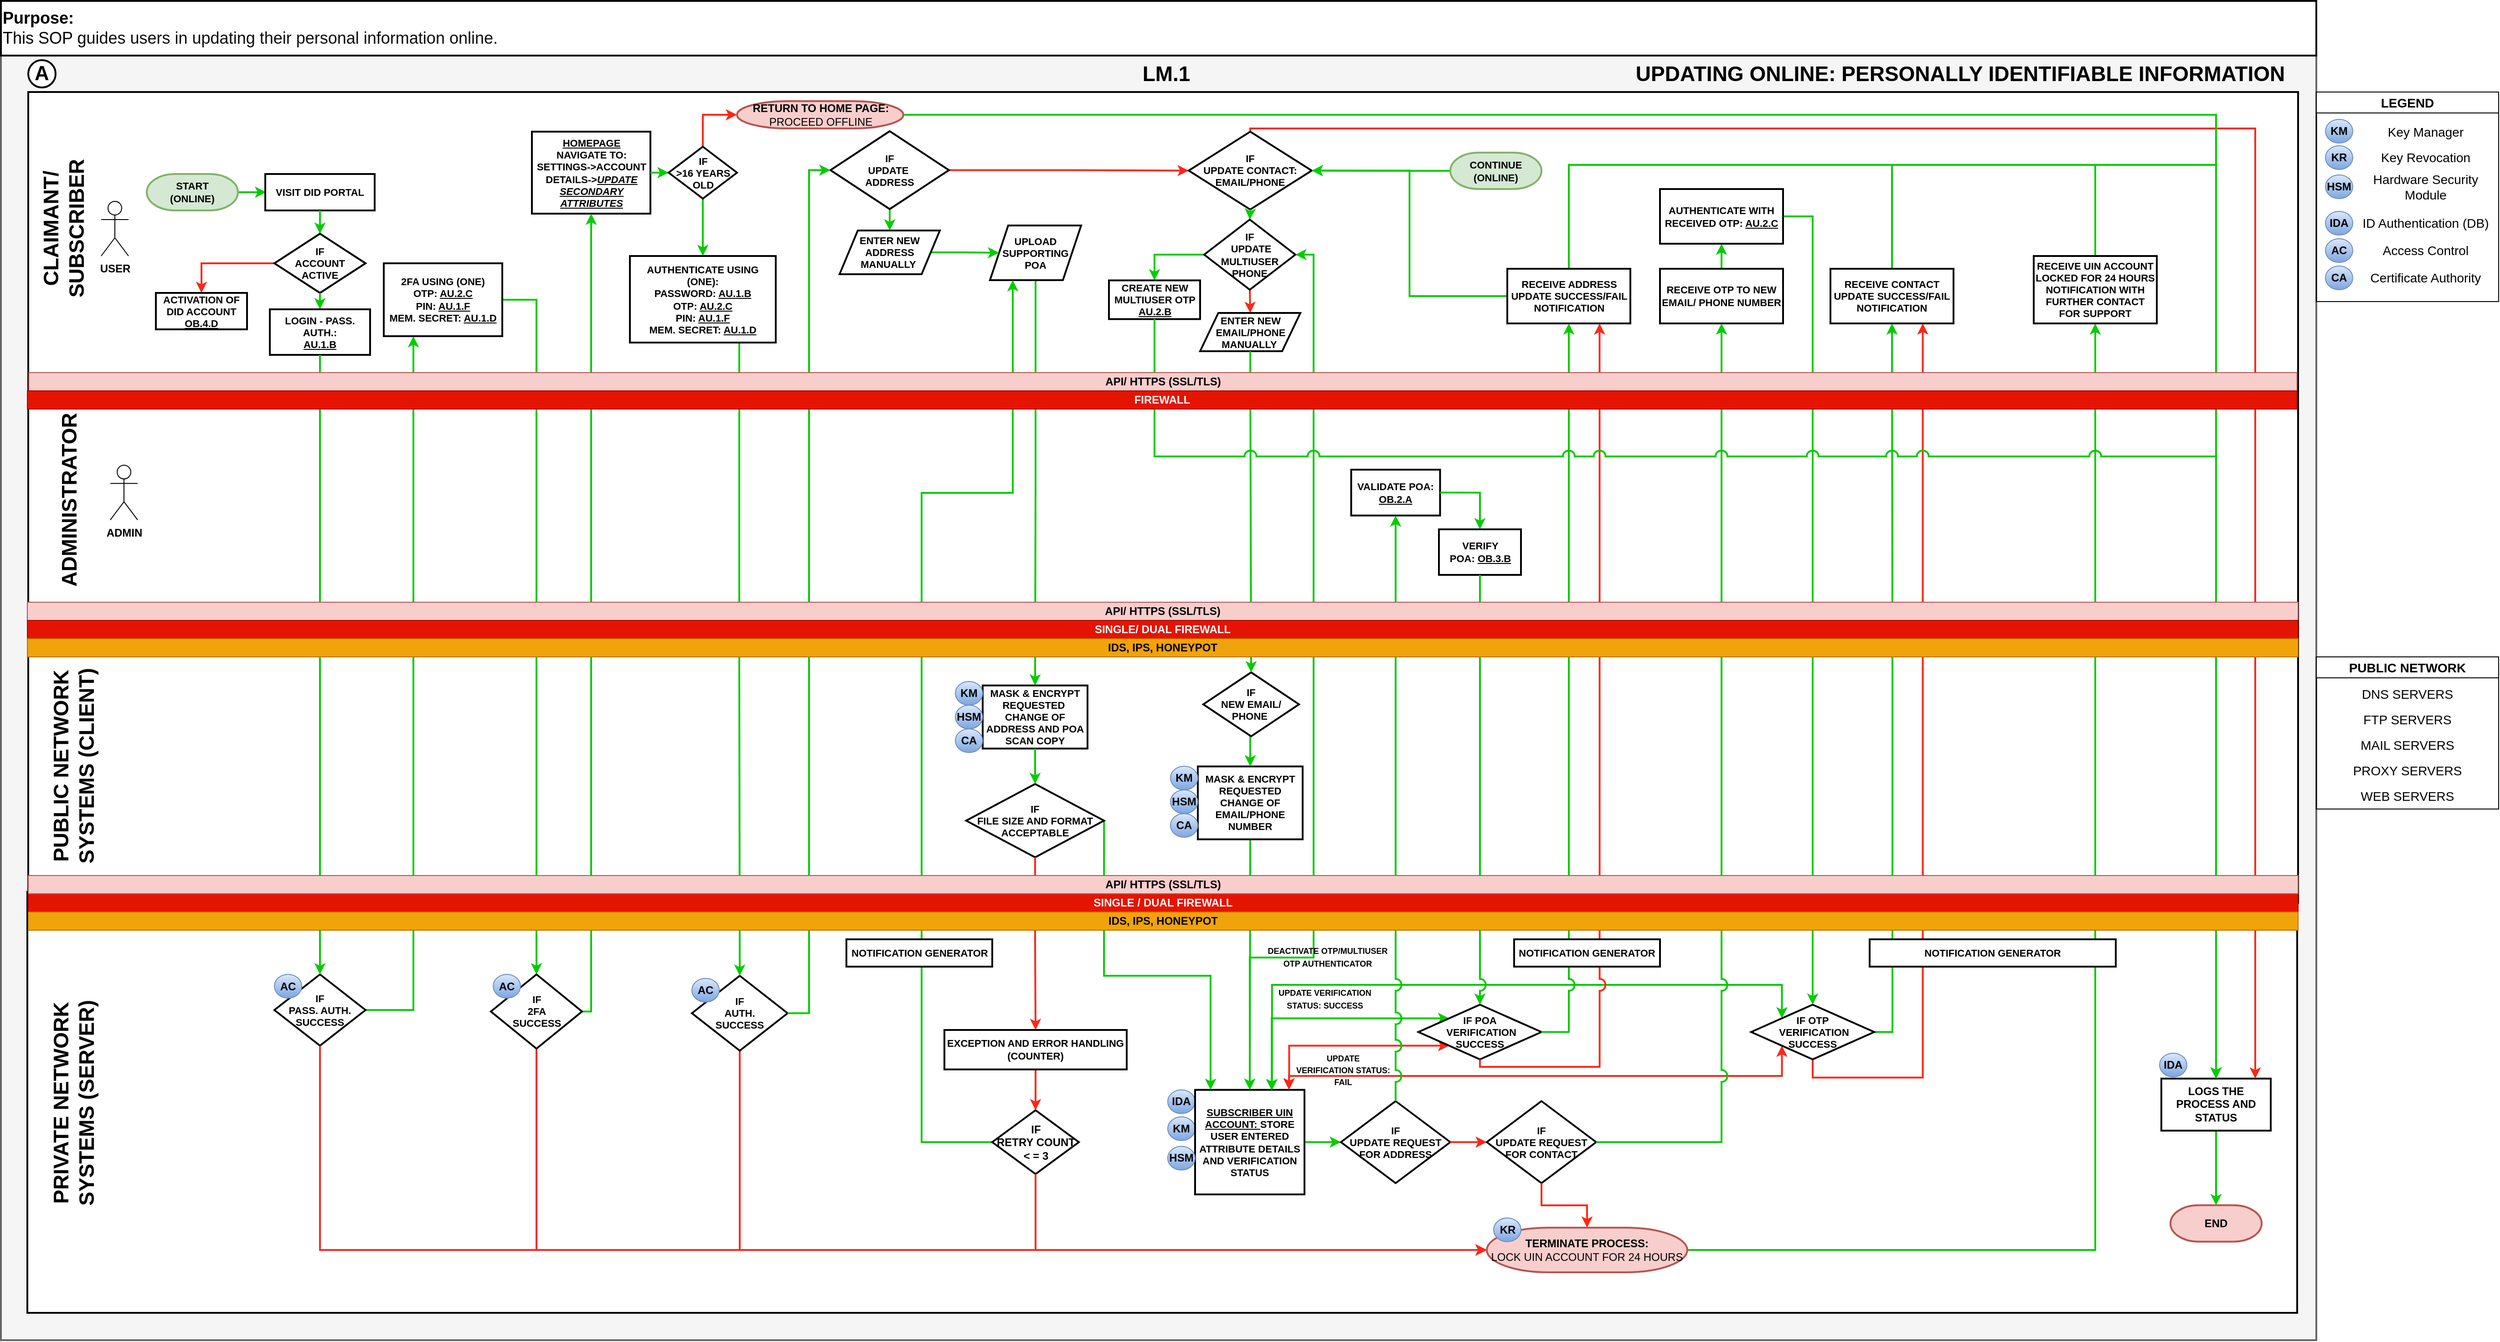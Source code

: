 <mxfile version="24.1.0" type="device">
  <diagram id="bsTosLUH5mfE9uCYUgKQ" name="Page-1">
    <mxGraphModel dx="-870" dy="1829" grid="1" gridSize="10" guides="1" tooltips="1" connect="1" arrows="1" fold="1" page="1" pageScale="1" pageWidth="1920" pageHeight="1200" math="0" shadow="0">
      <root>
        <mxCell id="0" />
        <mxCell id="1" parent="0" />
        <mxCell id="8j6VqZWyWBpULk93ZD53-1" value="" style="rounded=0;whiteSpace=wrap;html=1;fontSize=22;fillColor=#f5f5f5;fontColor=#333333;strokeColor=#666666;direction=east;strokeWidth=2;fontStyle=1" parent="1" vertex="1">
          <mxGeometry x="1930" y="60" width="2540" height="1410" as="geometry" />
        </mxCell>
        <mxCell id="c3ZWLQ72MxxmwfxnQ8nf-6" value="" style="rounded=0;whiteSpace=wrap;html=1;strokeWidth=2;fontStyle=1;" parent="1" vertex="1">
          <mxGeometry x="1959" y="977.88" width="2490" height="462.12" as="geometry" />
        </mxCell>
        <mxCell id="8j6VqZWyWBpULk93ZD53-159" value="KM" style="ellipse;whiteSpace=wrap;html=1;fillColor=#dae8fc;strokeColor=#6c8ebf;gradientColor=#7ea6e0;fontStyle=1" parent="c3ZWLQ72MxxmwfxnQ8nf-6" vertex="1">
          <mxGeometry x="1251" y="247.0" width="30" height="26" as="geometry" />
        </mxCell>
        <mxCell id="aBrNtb3bDGu1mBepz1W1-2" value="IDA" style="ellipse;whiteSpace=wrap;html=1;fillColor=#dae8fc;strokeColor=#6c8ebf;gradientColor=#7ea6e0;fontStyle=1" parent="c3ZWLQ72MxxmwfxnQ8nf-6" vertex="1">
          <mxGeometry x="1251" y="217.37" width="30" height="26" as="geometry" />
        </mxCell>
        <mxCell id="8j6VqZWyWBpULk93ZD53-150" value="IDA" style="ellipse;whiteSpace=wrap;html=1;fillColor=#dae8fc;strokeColor=#6c8ebf;gradientColor=#7ea6e0;fontStyle=1" parent="c3ZWLQ72MxxmwfxnQ8nf-6" vertex="1">
          <mxGeometry x="2339" y="177.12" width="30" height="26" as="geometry" />
        </mxCell>
        <mxCell id="8j6VqZWyWBpULk93ZD53-86" value="" style="rounded=0;whiteSpace=wrap;html=1;strokeWidth=2;fontStyle=1;labelBackgroundColor=default;endArrow=classic;fontSize=12;strokeColor=default;" parent="1" vertex="1">
          <mxGeometry x="1960" y="440" width="2490" height="270" as="geometry" />
        </mxCell>
        <mxCell id="8j6VqZWyWBpULk93ZD53-4" value="" style="rounded=0;whiteSpace=wrap;html=1;strokeWidth=2;fontStyle=1;" parent="1" vertex="1">
          <mxGeometry x="1960" y="100" width="2490" height="340" as="geometry" />
        </mxCell>
        <mxCell id="8j6VqZWyWBpULk93ZD53-5" value="CLAIMANT/&lt;br&gt;SUBSCRIBER" style="text;html=1;align=center;verticalAlign=middle;resizable=0;points=[];autosize=1;strokeColor=none;fillColor=none;fontStyle=1;fontSize=23;strokeWidth=2;horizontal=0;" parent="1" vertex="1">
          <mxGeometry x="1959" y="165" width="80" height="170" as="geometry" />
        </mxCell>
        <mxCell id="8j6VqZWyWBpULk93ZD53-91" style="edgeStyle=orthogonalEdgeStyle;rounded=0;orthogonalLoop=1;jettySize=auto;html=1;exitX=1;exitY=0.5;exitDx=0;exitDy=0;exitPerimeter=0;entryX=0;entryY=0.5;entryDx=0;entryDy=0;strokeColor=#00CC00;strokeWidth=2;fontStyle=1;" parent="1" source="8j6VqZWyWBpULk93ZD53-7" edge="1">
          <mxGeometry relative="1" as="geometry">
            <mxPoint x="2221" y="210" as="targetPoint" />
          </mxGeometry>
        </mxCell>
        <mxCell id="8j6VqZWyWBpULk93ZD53-7" value="&lt;b style=&quot;font-size: 11px;&quot;&gt;START&lt;br&gt;(ONLINE)&lt;br&gt;&lt;/b&gt;" style="strokeWidth=2;html=1;shape=mxgraph.flowchart.terminator;whiteSpace=wrap;fillColor=#d5e8d4;strokeColor=#82b366;fontSize=11;" parent="1" vertex="1">
          <mxGeometry x="2090" y="190" width="100" height="40" as="geometry" />
        </mxCell>
        <mxCell id="8j6VqZWyWBpULk93ZD53-27" value="LM.1" style="text;html=1;align=center;verticalAlign=middle;resizable=0;points=[];autosize=1;strokeColor=none;fillColor=none;fontStyle=1;strokeWidth=2;fontSize=23;" parent="1" vertex="1">
          <mxGeometry x="3167.5" y="60" width="80" height="40" as="geometry" />
        </mxCell>
        <mxCell id="8j6VqZWyWBpULk93ZD53-28" value="A" style="ellipse;whiteSpace=wrap;html=1;aspect=fixed;strokeWidth=2;fontStyle=1;fontSize=22;direction=south;" parent="1" vertex="1">
          <mxGeometry x="1960" y="65" width="30" height="30" as="geometry" />
        </mxCell>
        <mxCell id="8j6VqZWyWBpULk93ZD53-72" value="&lt;font style=&quot;font-size: 14px;&quot;&gt;LEGEND&lt;/font&gt;" style="swimlane;whiteSpace=wrap;html=1;" parent="1" vertex="1">
          <mxGeometry x="4470" y="100" width="200" height="230" as="geometry" />
        </mxCell>
        <mxCell id="8j6VqZWyWBpULk93ZD53-73" value="KM" style="ellipse;whiteSpace=wrap;html=1;fillColor=#dae8fc;strokeColor=#6c8ebf;gradientColor=#7ea6e0;fontStyle=1" parent="8j6VqZWyWBpULk93ZD53-72" vertex="1">
          <mxGeometry x="10" y="30" width="30" height="26" as="geometry" />
        </mxCell>
        <mxCell id="8j6VqZWyWBpULk93ZD53-74" value="IDA" style="ellipse;whiteSpace=wrap;html=1;fillColor=#dae8fc;strokeColor=#6c8ebf;gradientColor=#7ea6e0;fontStyle=1" parent="8j6VqZWyWBpULk93ZD53-72" vertex="1">
          <mxGeometry x="10" y="131" width="30" height="26" as="geometry" />
        </mxCell>
        <mxCell id="8j6VqZWyWBpULk93ZD53-75" value="HSM" style="ellipse;whiteSpace=wrap;html=1;fillColor=#dae8fc;strokeColor=#6c8ebf;gradientColor=#7ea6e0;fontStyle=1" parent="8j6VqZWyWBpULk93ZD53-72" vertex="1">
          <mxGeometry x="10" y="91" width="30" height="26" as="geometry" />
        </mxCell>
        <mxCell id="8j6VqZWyWBpULk93ZD53-76" value="KR" style="ellipse;whiteSpace=wrap;html=1;fillColor=#dae8fc;strokeColor=#6c8ebf;gradientColor=#7ea6e0;fontStyle=1" parent="8j6VqZWyWBpULk93ZD53-72" vertex="1">
          <mxGeometry x="10" y="59" width="30" height="26" as="geometry" />
        </mxCell>
        <mxCell id="8j6VqZWyWBpULk93ZD53-77" value="Key Manager" style="text;html=1;strokeColor=none;fillColor=none;align=center;verticalAlign=middle;whiteSpace=wrap;rounded=0;fontSize=14;" parent="8j6VqZWyWBpULk93ZD53-72" vertex="1">
          <mxGeometry x="40" y="30" width="160" height="28" as="geometry" />
        </mxCell>
        <mxCell id="8j6VqZWyWBpULk93ZD53-78" value="Key Revocation" style="text;html=1;strokeColor=none;fillColor=none;align=center;verticalAlign=middle;whiteSpace=wrap;rounded=0;fontSize=14;" parent="8j6VqZWyWBpULk93ZD53-72" vertex="1">
          <mxGeometry x="40" y="58" width="160" height="28" as="geometry" />
        </mxCell>
        <mxCell id="8j6VqZWyWBpULk93ZD53-79" value="Hardware Security Module" style="text;html=1;strokeColor=none;fillColor=none;align=center;verticalAlign=middle;whiteSpace=wrap;rounded=0;fontSize=14;" parent="8j6VqZWyWBpULk93ZD53-72" vertex="1">
          <mxGeometry x="40" y="90" width="160" height="28" as="geometry" />
        </mxCell>
        <mxCell id="8j6VqZWyWBpULk93ZD53-80" value="ID Authentication (DB)" style="text;html=1;strokeColor=none;fillColor=none;align=center;verticalAlign=middle;whiteSpace=wrap;rounded=0;fontSize=14;" parent="8j6VqZWyWBpULk93ZD53-72" vertex="1">
          <mxGeometry x="40" y="130" width="160" height="28" as="geometry" />
        </mxCell>
        <mxCell id="8j6VqZWyWBpULk93ZD53-81" value="AC" style="ellipse;whiteSpace=wrap;html=1;fillColor=#dae8fc;strokeColor=#6c8ebf;gradientColor=#7ea6e0;fontStyle=1" parent="8j6VqZWyWBpULk93ZD53-72" vertex="1">
          <mxGeometry x="10" y="161" width="30" height="26" as="geometry" />
        </mxCell>
        <mxCell id="8j6VqZWyWBpULk93ZD53-82" value="Access Control" style="text;html=1;strokeColor=none;fillColor=none;align=center;verticalAlign=middle;whiteSpace=wrap;rounded=0;fontSize=14;" parent="8j6VqZWyWBpULk93ZD53-72" vertex="1">
          <mxGeometry x="40" y="160" width="160" height="28" as="geometry" />
        </mxCell>
        <mxCell id="oByt-uk4F92XMUXTlmi7-10" value="Certificate Authority" style="text;html=1;strokeColor=none;fillColor=none;align=center;verticalAlign=middle;whiteSpace=wrap;rounded=0;fontSize=14;" parent="8j6VqZWyWBpULk93ZD53-72" vertex="1">
          <mxGeometry x="40" y="190" width="160" height="28" as="geometry" />
        </mxCell>
        <mxCell id="oByt-uk4F92XMUXTlmi7-11" value="CA" style="ellipse;whiteSpace=wrap;html=1;fillColor=#dae8fc;strokeColor=#6c8ebf;gradientColor=#7ea6e0;fontStyle=1" parent="8j6VqZWyWBpULk93ZD53-72" vertex="1">
          <mxGeometry x="10" y="191" width="30" height="26" as="geometry" />
        </mxCell>
        <mxCell id="8j6VqZWyWBpULk93ZD53-2" value="" style="rounded=0;whiteSpace=wrap;html=1;strokeWidth=2;fontStyle=1;" parent="1" vertex="1">
          <mxGeometry x="1960" y="690" width="2490" height="300" as="geometry" />
        </mxCell>
        <mxCell id="8j6VqZWyWBpULk93ZD53-6" value="PRIVATE NETWORK&lt;br style=&quot;border-color: var(--border-color);&quot;&gt;SYSTEMS (SERVER)" style="text;html=1;align=center;verticalAlign=middle;resizable=0;points=[];autosize=1;strokeColor=none;fillColor=none;fontStyle=1;fontSize=23;strokeWidth=2;horizontal=0;" parent="1" vertex="1">
          <mxGeometry x="1970" y="1090" width="80" height="240" as="geometry" />
        </mxCell>
        <mxCell id="8j6VqZWyWBpULk93ZD53-62" value="PUBLIC NETWORK&lt;br style=&quot;border-color: var(--border-color);&quot;&gt;SYSTEMS (CLIENT)" style="text;html=1;align=center;verticalAlign=middle;resizable=0;points=[];autosize=1;strokeColor=none;fillColor=none;fontStyle=1;fontSize=23;strokeWidth=2;horizontal=0;" parent="1" vertex="1">
          <mxGeometry x="1970" y="725" width="80" height="230" as="geometry" />
        </mxCell>
        <mxCell id="8j6VqZWyWBpULk93ZD53-88" value="ADMINISTRATOR" style="text;html=1;align=center;verticalAlign=middle;resizable=0;points=[];autosize=1;strokeColor=none;fillColor=none;fontStyle=1;fontSize=23;strokeWidth=2;horizontal=0;" parent="1" vertex="1">
          <mxGeometry x="1980" y="448" width="50" height="200" as="geometry" />
        </mxCell>
        <mxCell id="c3ZWLQ72MxxmwfxnQ8nf-4" style="edgeStyle=orthogonalEdgeStyle;rounded=0;orthogonalLoop=1;jettySize=auto;html=1;exitX=0.5;exitY=1;exitDx=0;exitDy=0;strokeColor=#FF2617;strokeWidth=2;fontStyle=1;entryX=0;entryY=0.5;entryDx=0;entryDy=0;entryPerimeter=0;" parent="1" source="8j6VqZWyWBpULk93ZD53-101" target="RXy6DamFLEHfM2ugey37-26" edge="1">
          <mxGeometry relative="1" as="geometry">
            <mxPoint x="3540" y="1390" as="targetPoint" />
            <Array as="points">
              <mxPoint x="2741" y="1371" />
            </Array>
          </mxGeometry>
        </mxCell>
        <mxCell id="8j6VqZWyWBpULk93ZD53-101" value="IF &lt;br&gt;AUTH. &lt;br&gt;SUCCESS" style="rounded=0;whiteSpace=wrap;html=1;fontStyle=1;strokeWidth=2;fontSize=11;shape=rhombus;perimeter=rhombusPerimeter;" parent="1" vertex="1">
          <mxGeometry x="2688" y="1070" width="105" height="82.25" as="geometry" />
        </mxCell>
        <mxCell id="ba738cxxTfw0AVTlm2XA-3" style="edgeStyle=orthogonalEdgeStyle;rounded=0;orthogonalLoop=1;jettySize=auto;html=1;exitX=1;exitY=0.5;exitDx=0;exitDy=0;exitPerimeter=0;entryX=0;entryY=0.5;entryDx=0;entryDy=0;strokeColor=#00CC00;strokeWidth=2;fontStyle=1;" parent="1" source="8j6VqZWyWBpULk93ZD53-136" target="ba738cxxTfw0AVTlm2XA-1" edge="1">
          <mxGeometry relative="1" as="geometry">
            <mxPoint x="3400" y="1249.5" as="targetPoint" />
          </mxGeometry>
        </mxCell>
        <mxCell id="8j6VqZWyWBpULk93ZD53-136" value="&lt;u style=&quot;border-color: var(--border-color);&quot;&gt;SUBSCRIBER UIN ACCOUNT:&amp;nbsp;&lt;/u&gt;STORE USER ENTERED ATTRIBUTE DETAILS AND&amp;nbsp;VERIFICATION STATUS" style="rounded=0;whiteSpace=wrap;html=1;fontSize=11;fontStyle=1;strokeWidth=2;" parent="1" vertex="1">
          <mxGeometry x="3240" y="1195.25" width="120" height="114.75" as="geometry" />
        </mxCell>
        <mxCell id="8j6VqZWyWBpULk93ZD53-147" value="" style="edgeStyle=orthogonalEdgeStyle;rounded=0;orthogonalLoop=1;jettySize=auto;html=1;strokeColor=#00CC00;fontStyle=1;strokeWidth=2;" parent="1" source="8j6VqZWyWBpULk93ZD53-148" target="8j6VqZWyWBpULk93ZD53-149" edge="1">
          <mxGeometry relative="1" as="geometry" />
        </mxCell>
        <mxCell id="8j6VqZWyWBpULk93ZD53-148" value="LOGS THE PROCESS AND STATUS" style="rounded=0;whiteSpace=wrap;html=1;fontStyle=1;strokeWidth=2;" parent="1" vertex="1">
          <mxGeometry x="4300" y="1182.88" width="120" height="57.12" as="geometry" />
        </mxCell>
        <mxCell id="8j6VqZWyWBpULk93ZD53-149" value="&lt;b&gt;END&lt;/b&gt;" style="strokeWidth=2;html=1;shape=mxgraph.flowchart.terminator;whiteSpace=wrap;fillColor=#f8cecc;strokeColor=#b85450;" parent="1" vertex="1">
          <mxGeometry x="4310" y="1321.88" width="100" height="40" as="geometry" />
        </mxCell>
        <mxCell id="8j6VqZWyWBpULk93ZD53-158" value="HSM" style="ellipse;whiteSpace=wrap;html=1;fillColor=#dae8fc;strokeColor=#6c8ebf;gradientColor=#7ea6e0;fontStyle=1" parent="1" vertex="1">
          <mxGeometry x="3210" y="1257.25" width="30" height="26" as="geometry" />
        </mxCell>
        <mxCell id="8j6VqZWyWBpULk93ZD53-161" value="AC" style="ellipse;whiteSpace=wrap;html=1;fillColor=#dae8fc;strokeColor=#6c8ebf;gradientColor=#7ea6e0;fontStyle=1" parent="1" vertex="1">
          <mxGeometry x="2688" y="1072.87" width="30" height="26" as="geometry" />
        </mxCell>
        <mxCell id="vKcRW2vyYmiQf7ZIil2U-3" value="&lt;font style=&quot;font-size: 14px;&quot;&gt;PUBLIC NETWORK&lt;/font&gt;" style="swimlane;whiteSpace=wrap;html=1;" parent="1" vertex="1">
          <mxGeometry x="4470" y="720" width="200" height="167" as="geometry" />
        </mxCell>
        <mxCell id="vKcRW2vyYmiQf7ZIil2U-4" value="DNS SERVERS" style="text;html=1;strokeColor=none;fillColor=none;align=center;verticalAlign=middle;whiteSpace=wrap;rounded=0;fontSize=14;" parent="vKcRW2vyYmiQf7ZIil2U-3" vertex="1">
          <mxGeometry y="27" width="200" height="28" as="geometry" />
        </mxCell>
        <mxCell id="vKcRW2vyYmiQf7ZIil2U-5" value="FTP SERVERS" style="text;html=1;strokeColor=none;fillColor=none;align=center;verticalAlign=middle;whiteSpace=wrap;rounded=0;fontSize=14;" parent="vKcRW2vyYmiQf7ZIil2U-3" vertex="1">
          <mxGeometry y="55" width="200" height="28" as="geometry" />
        </mxCell>
        <mxCell id="vKcRW2vyYmiQf7ZIil2U-6" value="MAIL SERVERS" style="text;html=1;strokeColor=none;fillColor=none;align=center;verticalAlign=middle;whiteSpace=wrap;rounded=0;fontSize=14;" parent="vKcRW2vyYmiQf7ZIil2U-3" vertex="1">
          <mxGeometry y="83" width="200" height="28" as="geometry" />
        </mxCell>
        <mxCell id="vKcRW2vyYmiQf7ZIil2U-7" value="PROXY SERVERS" style="text;html=1;strokeColor=none;fillColor=none;align=center;verticalAlign=middle;whiteSpace=wrap;rounded=0;fontSize=14;" parent="vKcRW2vyYmiQf7ZIil2U-3" vertex="1">
          <mxGeometry y="111" width="200" height="28" as="geometry" />
        </mxCell>
        <mxCell id="vKcRW2vyYmiQf7ZIil2U-8" value="WEB SERVERS" style="text;html=1;strokeColor=none;fillColor=none;align=center;verticalAlign=middle;whiteSpace=wrap;rounded=0;fontSize=14;" parent="vKcRW2vyYmiQf7ZIil2U-3" vertex="1">
          <mxGeometry y="139" width="200" height="28" as="geometry" />
        </mxCell>
        <mxCell id="oByt-uk4F92XMUXTlmi7-1" value="USER" style="shape=umlActor;verticalLabelPosition=bottom;verticalAlign=top;html=1;outlineConnect=0;fontStyle=1" parent="1" vertex="1">
          <mxGeometry x="2040" y="220" width="30" height="60" as="geometry" />
        </mxCell>
        <mxCell id="oByt-uk4F92XMUXTlmi7-2" value="ADMIN" style="shape=umlActor;verticalLabelPosition=bottom;verticalAlign=top;html=1;outlineConnect=0;fontStyle=1" parent="1" vertex="1">
          <mxGeometry x="2050" y="509.67" width="30" height="60" as="geometry" />
        </mxCell>
        <mxCell id="RXy6DamFLEHfM2ugey37-33" style="edgeStyle=orthogonalEdgeStyle;rounded=0;orthogonalLoop=1;jettySize=auto;html=1;exitX=0.5;exitY=1;exitDx=0;exitDy=0;strokeColor=#00CC00;strokeWidth=2;fontStyle=1;entryX=0.5;entryY=0;entryDx=0;entryDy=0;" parent="1" source="RXy6DamFLEHfM2ugey37-1" target="RXy6DamFLEHfM2ugey37-34" edge="1">
          <mxGeometry relative="1" as="geometry">
            <mxPoint x="3397" y="765.5" as="targetPoint" />
          </mxGeometry>
        </mxCell>
        <mxCell id="RXy6DamFLEHfM2ugey37-1" value="UPLOAD SUPPORTING POA" style="rounded=0;whiteSpace=wrap;html=1;fontStyle=1;strokeWidth=2;fontSize=11;shape=parallelogram;perimeter=parallelogramPerimeter;fixedSize=1;" parent="1" vertex="1">
          <mxGeometry x="3015" y="246.5" width="100" height="60" as="geometry" />
        </mxCell>
        <mxCell id="RXy6DamFLEHfM2ugey37-2" value="UPDATING ONLINE: PERSONALLY IDENTIFIABLE INFORMATION" style="text;html=1;align=center;verticalAlign=middle;resizable=0;points=[];autosize=1;strokeColor=none;fillColor=none;fontStyle=1;strokeWidth=2;fontSize=23;" parent="1" vertex="1">
          <mxGeometry x="3709" y="60" width="740" height="40" as="geometry" />
        </mxCell>
        <mxCell id="RXy6DamFLEHfM2ugey37-3" value="VISIT DID PORTAL" style="rounded=0;whiteSpace=wrap;html=1;fontStyle=1;strokeWidth=2;fontSize=11;" parent="1" vertex="1">
          <mxGeometry x="2220" y="190" width="120" height="40" as="geometry" />
        </mxCell>
        <mxCell id="bOGRKbOoEIt-_d6ExcWd-28" style="edgeStyle=orthogonalEdgeStyle;rounded=0;orthogonalLoop=1;jettySize=auto;html=1;exitX=0.5;exitY=1;exitDx=0;exitDy=0;strokeColor=#00CC00;strokeWidth=2;fontStyle=1;" parent="1" source="7Viw_nb1XbYWwF930zh5-1" target="RXy6DamFLEHfM2ugey37-6" edge="1">
          <mxGeometry relative="1" as="geometry" />
        </mxCell>
        <mxCell id="RXy6DamFLEHfM2ugey37-4" value="&lt;u&gt;HOMEPAGE&lt;/u&gt;&lt;br&gt;NAVIGATE TO:&lt;br&gt;SETTINGS-&amp;gt;ACCOUNT DETAILS-&amp;gt;&lt;i&gt;&lt;u&gt;UPDATE SECONDARY ATTRIBUTES&lt;/u&gt;&lt;/i&gt;" style="rounded=0;whiteSpace=wrap;html=1;fontStyle=1;strokeWidth=2;fontSize=11;" parent="1" vertex="1">
          <mxGeometry x="2512.5" y="143.5" width="130" height="90" as="geometry" />
        </mxCell>
        <mxCell id="RXy6DamFLEHfM2ugey37-11" style="edgeStyle=orthogonalEdgeStyle;rounded=0;orthogonalLoop=1;jettySize=auto;html=1;exitX=0.75;exitY=1;exitDx=0;exitDy=0;entryX=0.5;entryY=0;entryDx=0;entryDy=0;strokeColor=#00CC00;strokeWidth=2;fontStyle=1;" parent="1" source="RXy6DamFLEHfM2ugey37-6" target="8j6VqZWyWBpULk93ZD53-101" edge="1">
          <mxGeometry relative="1" as="geometry" />
        </mxCell>
        <mxCell id="RXy6DamFLEHfM2ugey37-6" value="AUTHENTICATE USING (ONE):&lt;br&gt;PASSWORD: &lt;u&gt;AU.1.B&lt;/u&gt;&lt;br&gt;OTP: &lt;u&gt;AU.2.C&lt;/u&gt;&lt;br&gt;PIN: &lt;u&gt;AU.1.F&lt;/u&gt;&lt;br&gt;MEM. SECRET: &lt;u&gt;AU.1.D&lt;/u&gt;" style="rounded=0;whiteSpace=wrap;html=1;fontStyle=1;strokeWidth=2;fontSize=11;" parent="1" vertex="1">
          <mxGeometry x="2620" y="280" width="160" height="95" as="geometry" />
        </mxCell>
        <mxCell id="RXy6DamFLEHfM2ugey37-21" style="edgeStyle=orthogonalEdgeStyle;rounded=0;orthogonalLoop=1;jettySize=auto;html=1;exitX=0.5;exitY=1;exitDx=0;exitDy=0;entryX=0.5;entryY=0;entryDx=0;entryDy=0;strokeColor=#00CC00;strokeWidth=2;fontStyle=1;" parent="1" source="RXy6DamFLEHfM2ugey37-7" edge="1">
          <mxGeometry relative="1" as="geometry">
            <mxPoint x="3300" y="1195.25" as="targetPoint" />
          </mxGeometry>
        </mxCell>
        <mxCell id="bOGRKbOoEIt-_d6ExcWd-35" style="edgeStyle=orthogonalEdgeStyle;rounded=0;orthogonalLoop=1;jettySize=auto;html=1;exitX=0.5;exitY=1;exitDx=0;exitDy=0;entryX=0.5;entryY=0;entryDx=0;entryDy=0;strokeColor=#00CC00;strokeWidth=2;fontStyle=1;" parent="1" source="RXy6DamFLEHfM2ugey37-14" target="bOGRKbOoEIt-_d6ExcWd-34" edge="1">
          <mxGeometry relative="1" as="geometry" />
        </mxCell>
        <mxCell id="bOGRKbOoEIt-_d6ExcWd-53" style="edgeStyle=orthogonalEdgeStyle;rounded=0;orthogonalLoop=1;jettySize=auto;html=1;exitX=1;exitY=0.5;exitDx=0;exitDy=0;entryX=0;entryY=0.5;entryDx=0;entryDy=0;strokeColor=#FF2617;strokeWidth=2;fontStyle=1;" parent="1" source="RXy6DamFLEHfM2ugey37-14" target="bOGRKbOoEIt-_d6ExcWd-50" edge="1">
          <mxGeometry relative="1" as="geometry" />
        </mxCell>
        <mxCell id="RXy6DamFLEHfM2ugey37-14" value="IF&lt;br&gt;&amp;nbsp;UPDATE&amp;nbsp;&amp;nbsp;&lt;br&gt;ADDRESS" style="rounded=0;whiteSpace=wrap;html=1;fontStyle=1;strokeWidth=2;fontSize=11;shape=rhombus;perimeter=rhombusPerimeter;" parent="1" vertex="1">
          <mxGeometry x="2840" y="143" width="130" height="85.5" as="geometry" />
        </mxCell>
        <mxCell id="bOGRKbOoEIt-_d6ExcWd-81" style="edgeStyle=orthogonalEdgeStyle;rounded=0;orthogonalLoop=1;jettySize=auto;html=1;exitX=1;exitY=0.5;exitDx=0;exitDy=0;exitPerimeter=0;entryX=0.5;entryY=1;entryDx=0;entryDy=0;strokeColor=#00CC00;strokeWidth=2;fontStyle=1;" parent="1" source="RXy6DamFLEHfM2ugey37-26" target="bOGRKbOoEIt-_d6ExcWd-80" edge="1">
          <mxGeometry relative="1" as="geometry" />
        </mxCell>
        <mxCell id="RXy6DamFLEHfM2ugey37-26" value="&lt;span style=&quot;border-color: var(--border-color);&quot;&gt;&lt;b&gt;TERMINATE PROCESS:&lt;br&gt;&lt;/b&gt;LOCK UIN ACCOUNT FOR 24 HOURS&lt;br&gt;&lt;/span&gt;" style="strokeWidth=2;html=1;shape=mxgraph.flowchart.terminator;whiteSpace=wrap;fillColor=#f8cecc;strokeColor=#b85450;" parent="1" vertex="1">
          <mxGeometry x="3560" y="1346.5" width="220" height="49" as="geometry" />
        </mxCell>
        <mxCell id="RXy6DamFLEHfM2ugey37-27" value="KR" style="ellipse;whiteSpace=wrap;html=1;fillColor=#dae8fc;strokeColor=#6c8ebf;gradientColor=#7ea6e0;fontStyle=1" parent="1" vertex="1">
          <mxGeometry x="3567.5" y="1335.88" width="30" height="26" as="geometry" />
        </mxCell>
        <mxCell id="RXy6DamFLEHfM2ugey37-40" style="edgeStyle=orthogonalEdgeStyle;rounded=0;orthogonalLoop=1;jettySize=auto;html=1;exitX=1;exitY=0.5;exitDx=0;exitDy=0;strokeColor=#00CC00;strokeWidth=2;fontStyle=1;" parent="1" source="RXy6DamFLEHfM2ugey37-38" target="8j6VqZWyWBpULk93ZD53-136" edge="1">
          <mxGeometry relative="1" as="geometry">
            <Array as="points">
              <mxPoint x="3140" y="1070" />
              <mxPoint x="3257" y="1070" />
            </Array>
            <mxPoint x="3257" y="1190" as="targetPoint" />
          </mxGeometry>
        </mxCell>
        <mxCell id="BMonkDble42DqSNHNsjH-4" style="edgeStyle=orthogonalEdgeStyle;rounded=0;orthogonalLoop=1;jettySize=auto;html=1;exitX=0.5;exitY=1;exitDx=0;exitDy=0;entryX=0.5;entryY=0;entryDx=0;entryDy=0;strokeColor=#FF2617;strokeWidth=2;fontStyle=1;" parent="1" source="BMonkDble42DqSNHNsjH-3" target="BMonkDble42DqSNHNsjH-2" edge="1">
          <mxGeometry relative="1" as="geometry" />
        </mxCell>
        <mxCell id="RXy6DamFLEHfM2ugey37-38" value="IF &lt;br&gt;FILE SIZE AND FORMAT &lt;br&gt;ACCEPTABLE" style="rounded=0;whiteSpace=wrap;html=1;fontStyle=1;strokeWidth=2;fontSize=11;shape=rhombus;perimeter=rhombusPerimeter;" parent="1" vertex="1">
          <mxGeometry x="2988.88" y="859.5" width="151.25" height="80.5" as="geometry" />
        </mxCell>
        <mxCell id="ba738cxxTfw0AVTlm2XA-1" value="IF &lt;br&gt;UPDATE REQUEST FOR ADDRESS" style="rounded=0;whiteSpace=wrap;html=1;fontStyle=1;strokeWidth=2;fontSize=11;shape=rhombus;perimeter=rhombusPerimeter;" parent="1" vertex="1">
          <mxGeometry x="3400" y="1207.62" width="120" height="90" as="geometry" />
        </mxCell>
        <mxCell id="ba738cxxTfw0AVTlm2XA-5" value="VALIDATE POA: &lt;u&gt;OB.2.A&lt;/u&gt;" style="rounded=0;whiteSpace=wrap;html=1;fontStyle=1;strokeWidth=2;fontSize=11;" parent="1" vertex="1">
          <mxGeometry x="3411.25" y="514.51" width="97.5" height="50.33" as="geometry" />
        </mxCell>
        <mxCell id="bOGRKbOoEIt-_d6ExcWd-48" style="edgeStyle=orthogonalEdgeStyle;rounded=0;orthogonalLoop=1;jettySize=auto;html=1;exitX=0.5;exitY=0;exitDx=0;exitDy=0;entryX=0.5;entryY=1;entryDx=0;entryDy=0;strokeColor=#00CC00;strokeWidth=2;fontStyle=1;" parent="1" source="ba738cxxTfw0AVTlm2XA-8" target="ba738cxxTfw0AVTlm2XA-9" edge="1">
          <mxGeometry relative="1" as="geometry" />
        </mxCell>
        <mxCell id="ba738cxxTfw0AVTlm2XA-8" value="RECEIVE OTP TO NEW EMAIL/ PHONE NUMBER" style="rounded=0;whiteSpace=wrap;html=1;fontStyle=1;strokeWidth=2;fontSize=11;" parent="1" vertex="1">
          <mxGeometry x="3750" y="294.0" width="135" height="60" as="geometry" />
        </mxCell>
        <mxCell id="bOGRKbOoEIt-_d6ExcWd-75" style="edgeStyle=orthogonalEdgeStyle;rounded=0;orthogonalLoop=1;jettySize=auto;html=1;exitX=1;exitY=0.5;exitDx=0;exitDy=0;entryX=0.5;entryY=0;entryDx=0;entryDy=0;strokeColor=#00CC00;strokeWidth=2;fontStyle=1;" parent="1" source="ba738cxxTfw0AVTlm2XA-9" target="bOGRKbOoEIt-_d6ExcWd-69" edge="1">
          <mxGeometry relative="1" as="geometry" />
        </mxCell>
        <mxCell id="ba738cxxTfw0AVTlm2XA-9" value="AUTHENTICATE WITH RECEIVED OTP: &lt;u&gt;AU.2.C&lt;/u&gt;" style="rounded=0;whiteSpace=wrap;html=1;fontStyle=1;strokeWidth=2;fontSize=11;" parent="1" vertex="1">
          <mxGeometry x="3750" y="206.5" width="135" height="60" as="geometry" />
        </mxCell>
        <mxCell id="bOGRKbOoEIt-_d6ExcWd-17" value="" style="edgeStyle=orthogonalEdgeStyle;rounded=0;orthogonalLoop=1;jettySize=auto;html=1;exitX=1;exitY=0.5;exitDx=0;exitDy=0;entryX=0.25;entryY=1;entryDx=0;entryDy=0;strokeColor=#00CC00;strokeWidth=2;fontStyle=1;" parent="1" source="bOGRKbOoEIt-_d6ExcWd-1" target="bOGRKbOoEIt-_d6ExcWd-16" edge="1">
          <mxGeometry x="-0.747" relative="1" as="geometry">
            <mxPoint as="offset" />
          </mxGeometry>
        </mxCell>
        <mxCell id="bOGRKbOoEIt-_d6ExcWd-1" value="IF &lt;br&gt;PASS. AUTH. SUCCESS" style="rounded=0;whiteSpace=wrap;html=1;fontStyle=1;strokeWidth=2;fontSize=11;shape=rhombus;perimeter=rhombusPerimeter;" parent="1" vertex="1">
          <mxGeometry x="2230" y="1068.5" width="100" height="78.25" as="geometry" />
        </mxCell>
        <mxCell id="bOGRKbOoEIt-_d6ExcWd-8" value="" style="edgeStyle=orthogonalEdgeStyle;rounded=0;orthogonalLoop=1;jettySize=auto;html=1;exitX=0.5;exitY=1;exitDx=0;exitDy=0;entryX=0.5;entryY=0;entryDx=0;entryDy=0;strokeColor=#00CC00;strokeWidth=2;fontStyle=1;" parent="1" source="RXy6DamFLEHfM2ugey37-3" target="bOGRKbOoEIt-_d6ExcWd-7" edge="1">
          <mxGeometry relative="1" as="geometry">
            <mxPoint x="2280" y="230" as="sourcePoint" />
            <mxPoint x="2200" y="1100" as="targetPoint" />
          </mxGeometry>
        </mxCell>
        <mxCell id="bOGRKbOoEIt-_d6ExcWd-12" style="edgeStyle=orthogonalEdgeStyle;rounded=0;orthogonalLoop=1;jettySize=auto;html=1;exitX=0;exitY=0.5;exitDx=0;exitDy=0;entryX=0.5;entryY=0;entryDx=0;entryDy=0;strokeColor=#FF2617;strokeWidth=2;fontStyle=1;" parent="1" source="bOGRKbOoEIt-_d6ExcWd-7" target="bOGRKbOoEIt-_d6ExcWd-11" edge="1">
          <mxGeometry relative="1" as="geometry" />
        </mxCell>
        <mxCell id="bOGRKbOoEIt-_d6ExcWd-7" value="IF&lt;br&gt;ACCOUNT &lt;br&gt;ACTIVE" style="rounded=0;whiteSpace=wrap;html=1;fontStyle=1;strokeWidth=2;fontSize=11;shape=rhombus;perimeter=rhombusPerimeter;" parent="1" vertex="1">
          <mxGeometry x="2230" y="255.5" width="100" height="65" as="geometry" />
        </mxCell>
        <mxCell id="bOGRKbOoEIt-_d6ExcWd-11" value="ACTIVATION OF DID ACCOUNT&lt;br&gt;&lt;u&gt;OB.4.D&lt;/u&gt;" style="rounded=0;whiteSpace=wrap;html=1;fontStyle=1;strokeWidth=2;fontSize=11;" parent="1" vertex="1">
          <mxGeometry x="2100" y="320.5" width="100" height="40" as="geometry" />
        </mxCell>
        <mxCell id="bOGRKbOoEIt-_d6ExcWd-14" value="" style="edgeStyle=orthogonalEdgeStyle;rounded=0;orthogonalLoop=1;jettySize=auto;html=1;exitX=0.5;exitY=1;exitDx=0;exitDy=0;entryX=0.5;entryY=0;entryDx=0;entryDy=0;strokeColor=#00CC00;strokeWidth=2;fontStyle=1;" parent="1" source="bOGRKbOoEIt-_d6ExcWd-7" target="bOGRKbOoEIt-_d6ExcWd-13" edge="1">
          <mxGeometry relative="1" as="geometry">
            <mxPoint x="2280" y="322" as="sourcePoint" />
            <mxPoint x="2210" y="1060" as="targetPoint" />
          </mxGeometry>
        </mxCell>
        <mxCell id="bOGRKbOoEIt-_d6ExcWd-13" value="LOGIN - PASS. AUTH.:&lt;br&gt;&lt;u&gt;AU.1.B&lt;/u&gt;" style="rounded=0;whiteSpace=wrap;html=1;fontStyle=1;strokeWidth=2;fontSize=11;" parent="1" vertex="1">
          <mxGeometry x="2225" y="338.5" width="110" height="50" as="geometry" />
        </mxCell>
        <mxCell id="bOGRKbOoEIt-_d6ExcWd-15" value="" style="edgeStyle=orthogonalEdgeStyle;rounded=0;orthogonalLoop=1;jettySize=auto;html=1;exitX=0.5;exitY=1;exitDx=0;exitDy=0;entryX=0.5;entryY=0;entryDx=0;entryDy=0;strokeColor=#00CC00;strokeWidth=2;fontStyle=1;" parent="1" source="bOGRKbOoEIt-_d6ExcWd-13" target="bOGRKbOoEIt-_d6ExcWd-1" edge="1">
          <mxGeometry relative="1" as="geometry">
            <mxPoint x="2280" y="380" as="sourcePoint" />
            <mxPoint x="2280" y="786.75" as="targetPoint" />
          </mxGeometry>
        </mxCell>
        <mxCell id="bOGRKbOoEIt-_d6ExcWd-24" style="edgeStyle=orthogonalEdgeStyle;rounded=0;orthogonalLoop=1;jettySize=auto;html=1;exitX=1;exitY=0.5;exitDx=0;exitDy=0;entryX=0.5;entryY=0;entryDx=0;entryDy=0;strokeColor=#00CC00;strokeWidth=2;fontStyle=1;" parent="1" source="bOGRKbOoEIt-_d6ExcWd-16" target="bOGRKbOoEIt-_d6ExcWd-23" edge="1">
          <mxGeometry relative="1" as="geometry" />
        </mxCell>
        <mxCell id="bOGRKbOoEIt-_d6ExcWd-16" value="2FA USING (ONE)&lt;br&gt;OTP: &lt;u&gt;AU.2.C&lt;/u&gt;&lt;br&gt;PIN: &lt;u&gt;AU.1.F&lt;/u&gt;&lt;br&gt;MEM. SECRET: &lt;u&gt;AU.1.D&lt;/u&gt;" style="rounded=0;whiteSpace=wrap;html=1;fontStyle=1;strokeWidth=2;fontSize=11;" parent="1" vertex="1">
          <mxGeometry x="2350" y="288" width="130" height="80" as="geometry" />
        </mxCell>
        <mxCell id="bOGRKbOoEIt-_d6ExcWd-27" value="" style="edgeStyle=orthogonalEdgeStyle;rounded=0;orthogonalLoop=1;jettySize=auto;html=1;exitX=1;exitY=0.5;exitDx=0;exitDy=0;entryX=0.5;entryY=1;entryDx=0;entryDy=0;strokeColor=#00CC00;strokeWidth=2;fontStyle=1;" parent="1" source="bOGRKbOoEIt-_d6ExcWd-23" target="RXy6DamFLEHfM2ugey37-4" edge="1">
          <mxGeometry x="-0.823" relative="1" as="geometry">
            <mxPoint as="offset" />
            <Array as="points">
              <mxPoint x="2578" y="1109" />
            </Array>
          </mxGeometry>
        </mxCell>
        <mxCell id="c3ZWLQ72MxxmwfxnQ8nf-3" style="edgeStyle=orthogonalEdgeStyle;rounded=0;orthogonalLoop=1;jettySize=auto;html=1;exitX=0.5;exitY=1;exitDx=0;exitDy=0;strokeColor=#FF2617;strokeWidth=2;fontStyle=1;entryX=0;entryY=0.5;entryDx=0;entryDy=0;entryPerimeter=0;" parent="1" source="bOGRKbOoEIt-_d6ExcWd-23" target="RXy6DamFLEHfM2ugey37-26" edge="1">
          <mxGeometry relative="1" as="geometry">
            <mxPoint x="3540" y="1400" as="targetPoint" />
            <Array as="points">
              <mxPoint x="2518" y="1371" />
            </Array>
          </mxGeometry>
        </mxCell>
        <mxCell id="bOGRKbOoEIt-_d6ExcWd-23" value="IF &lt;br&gt;2FA &lt;br&gt;SUCCESS" style="rounded=0;whiteSpace=wrap;html=1;fontStyle=1;strokeWidth=2;fontSize=11;shape=rhombus;perimeter=rhombusPerimeter;" parent="1" vertex="1">
          <mxGeometry x="2467.5" y="1068.5" width="100" height="81.5" as="geometry" />
        </mxCell>
        <mxCell id="bOGRKbOoEIt-_d6ExcWd-29" value="AC" style="ellipse;whiteSpace=wrap;html=1;fillColor=#dae8fc;strokeColor=#6c8ebf;gradientColor=#7ea6e0;fontStyle=1" parent="1" vertex="1">
          <mxGeometry x="2470" y="1068.5" width="30" height="26" as="geometry" />
        </mxCell>
        <mxCell id="bOGRKbOoEIt-_d6ExcWd-30" value="AC" style="ellipse;whiteSpace=wrap;html=1;fillColor=#dae8fc;strokeColor=#6c8ebf;gradientColor=#7ea6e0;fontStyle=1" parent="1" vertex="1">
          <mxGeometry x="2230" y="1068.5" width="30" height="26" as="geometry" />
        </mxCell>
        <mxCell id="1M-3q-qzIehcEhA_BtTH-1" style="edgeStyle=orthogonalEdgeStyle;rounded=0;orthogonalLoop=1;jettySize=auto;html=1;exitX=1;exitY=0.5;exitDx=0;exitDy=0;entryX=0;entryY=0.5;entryDx=0;entryDy=0;strokeColor=#00CC00;strokeWidth=2;fontStyle=1;" parent="1" source="bOGRKbOoEIt-_d6ExcWd-34" target="RXy6DamFLEHfM2ugey37-1" edge="1">
          <mxGeometry relative="1" as="geometry" />
        </mxCell>
        <mxCell id="bOGRKbOoEIt-_d6ExcWd-34" value="ENTER NEW ADDRESS MANUALLY&amp;nbsp;" style="rounded=0;whiteSpace=wrap;html=1;fontStyle=1;strokeWidth=2;fontSize=11;shape=parallelogram;perimeter=parallelogramPerimeter;fixedSize=1;" parent="1" vertex="1">
          <mxGeometry x="2850" y="252" width="110" height="48" as="geometry" />
        </mxCell>
        <mxCell id="bOGRKbOoEIt-_d6ExcWd-37" value="" style="group" parent="1" vertex="1" connectable="0">
          <mxGeometry x="2977" y="747" width="145" height="78" as="geometry" />
        </mxCell>
        <mxCell id="RXy6DamFLEHfM2ugey37-34" value="MASK &amp;amp; ENCRYPT REQUESTED&amp;nbsp; CHANGE OF ADDRESS AND POA SCAN COPY" style="rounded=0;whiteSpace=wrap;html=1;fontStyle=1;strokeWidth=2;fontSize=11;" parent="bOGRKbOoEIt-_d6ExcWd-37" vertex="1">
          <mxGeometry x="30" y="4.38" width="115" height="69.25" as="geometry" />
        </mxCell>
        <mxCell id="RXy6DamFLEHfM2ugey37-35" value="KM" style="ellipse;whiteSpace=wrap;html=1;fillColor=#dae8fc;strokeColor=#6c8ebf;gradientColor=#7ea6e0;fontStyle=1" parent="bOGRKbOoEIt-_d6ExcWd-37" vertex="1">
          <mxGeometry width="30" height="26" as="geometry" />
        </mxCell>
        <mxCell id="RXy6DamFLEHfM2ugey37-36" value="HSM" style="ellipse;whiteSpace=wrap;html=1;fillColor=#dae8fc;strokeColor=#6c8ebf;gradientColor=#7ea6e0;fontStyle=1" parent="bOGRKbOoEIt-_d6ExcWd-37" vertex="1">
          <mxGeometry y="26" width="30" height="26" as="geometry" />
        </mxCell>
        <mxCell id="RXy6DamFLEHfM2ugey37-37" value="CA" style="ellipse;whiteSpace=wrap;html=1;fillColor=#dae8fc;strokeColor=#6c8ebf;gradientColor=#7ea6e0;fontStyle=1" parent="bOGRKbOoEIt-_d6ExcWd-37" vertex="1">
          <mxGeometry y="52" width="30" height="26" as="geometry" />
        </mxCell>
        <mxCell id="bOGRKbOoEIt-_d6ExcWd-38" style="edgeStyle=orthogonalEdgeStyle;rounded=0;orthogonalLoop=1;jettySize=auto;html=1;exitX=0.5;exitY=1;exitDx=0;exitDy=0;entryX=0.5;entryY=0;entryDx=0;entryDy=0;strokeColor=#00CC00;strokeWidth=2;fontStyle=1;" parent="1" source="RXy6DamFLEHfM2ugey37-34" target="RXy6DamFLEHfM2ugey37-38" edge="1">
          <mxGeometry relative="1" as="geometry" />
        </mxCell>
        <mxCell id="bOGRKbOoEIt-_d6ExcWd-40" value="" style="group" parent="1" vertex="1" connectable="0">
          <mxGeometry x="3213" y="840" width="145" height="80.25" as="geometry" />
        </mxCell>
        <mxCell id="RXy6DamFLEHfM2ugey37-7" value="MASK &amp;amp; ENCRYPT REQUESTED CHANGE OF EMAIL/PHONE NUMBER" style="rounded=0;whiteSpace=wrap;html=1;fontStyle=1;strokeWidth=2;fontSize=11;" parent="bOGRKbOoEIt-_d6ExcWd-40" vertex="1">
          <mxGeometry x="30" y="0.25" width="115" height="80" as="geometry" />
        </mxCell>
        <mxCell id="RXy6DamFLEHfM2ugey37-8" value="KM" style="ellipse;whiteSpace=wrap;html=1;fillColor=#dae8fc;strokeColor=#6c8ebf;gradientColor=#7ea6e0;fontStyle=1" parent="bOGRKbOoEIt-_d6ExcWd-40" vertex="1">
          <mxGeometry width="30" height="26" as="geometry" />
        </mxCell>
        <mxCell id="RXy6DamFLEHfM2ugey37-9" value="HSM" style="ellipse;whiteSpace=wrap;html=1;fillColor=#dae8fc;strokeColor=#6c8ebf;gradientColor=#7ea6e0;fontStyle=1" parent="bOGRKbOoEIt-_d6ExcWd-40" vertex="1">
          <mxGeometry y="26" width="30" height="26" as="geometry" />
        </mxCell>
        <mxCell id="RXy6DamFLEHfM2ugey37-10" value="CA" style="ellipse;whiteSpace=wrap;html=1;fillColor=#dae8fc;strokeColor=#6c8ebf;gradientColor=#7ea6e0;fontStyle=1" parent="bOGRKbOoEIt-_d6ExcWd-40" vertex="1">
          <mxGeometry y="52" width="30" height="26" as="geometry" />
        </mxCell>
        <mxCell id="bOGRKbOoEIt-_d6ExcWd-45" value="" style="edgeStyle=orthogonalEdgeStyle;rounded=0;orthogonalLoop=1;jettySize=auto;html=1;exitX=1;exitY=0.5;exitDx=0;exitDy=0;entryX=0;entryY=0.5;entryDx=0;entryDy=0;strokeColor=#FF2617;strokeWidth=2;fontStyle=1;" parent="1" source="ba738cxxTfw0AVTlm2XA-1" target="bOGRKbOoEIt-_d6ExcWd-44" edge="1">
          <mxGeometry relative="1" as="geometry">
            <mxPoint x="3756" y="358" as="targetPoint" />
            <mxPoint x="3520" y="1249" as="sourcePoint" />
          </mxGeometry>
        </mxCell>
        <mxCell id="bOGRKbOoEIt-_d6ExcWd-44" value="IF &lt;br&gt;UPDATE REQUEST FOR CONTACT" style="rounded=0;whiteSpace=wrap;html=1;fontStyle=1;strokeWidth=2;fontSize=11;shape=rhombus;perimeter=rhombusPerimeter;" parent="1" vertex="1">
          <mxGeometry x="3560" y="1207.62" width="120" height="90" as="geometry" />
        </mxCell>
        <mxCell id="bOGRKbOoEIt-_d6ExcWd-54" value="&lt;font style=&quot;font-size: 9px;&quot;&gt;UPDATE VERIFICATION &lt;br&gt;STATUS: SUCCESS&lt;/font&gt;" style="edgeStyle=orthogonalEdgeStyle;rounded=0;orthogonalLoop=1;jettySize=auto;html=1;exitX=0;exitY=0;exitDx=0;exitDy=0;entryX=0.701;entryY=0.007;entryDx=0;entryDy=0;entryPerimeter=0;strokeColor=#00CC00;strokeWidth=2;fontStyle=1;startArrow=classic;startFill=1;" parent="1" source="bOGRKbOoEIt-_d6ExcWd-46" target="8j6VqZWyWBpULk93ZD53-136" edge="1">
          <mxGeometry x="-0.001" y="-22" relative="1" as="geometry">
            <mxPoint as="offset" />
          </mxGeometry>
        </mxCell>
        <mxCell id="bOGRKbOoEIt-_d6ExcWd-59" style="edgeStyle=orthogonalEdgeStyle;rounded=0;orthogonalLoop=1;jettySize=auto;html=1;exitX=0;exitY=1;exitDx=0;exitDy=0;strokeColor=#FF2617;strokeWidth=2;fontStyle=1;startArrow=classic;startFill=1;entryX=0.86;entryY=-0.005;entryDx=0;entryDy=0;entryPerimeter=0;" parent="1" source="bOGRKbOoEIt-_d6ExcWd-46" target="8j6VqZWyWBpULk93ZD53-136" edge="1">
          <mxGeometry relative="1" as="geometry" />
        </mxCell>
        <mxCell id="bOGRKbOoEIt-_d6ExcWd-60" value="&lt;b style=&quot;font-size: 9px;&quot;&gt;UPDATE&lt;br&gt;VERIFICATION STATUS: &lt;br&gt;FAIL&lt;/b&gt;" style="edgeLabel;html=1;align=center;verticalAlign=middle;resizable=0;points=[];" parent="bOGRKbOoEIt-_d6ExcWd-59" vertex="1" connectable="0">
          <mxGeometry x="-0.105" y="-1" relative="1" as="geometry">
            <mxPoint x="-17" y="27" as="offset" />
          </mxGeometry>
        </mxCell>
        <mxCell id="bOGRKbOoEIt-_d6ExcWd-46" value="IF POA&lt;br&gt;&amp;nbsp;VERIFICATION SUCCESS" style="rounded=0;whiteSpace=wrap;html=1;fontStyle=1;strokeWidth=2;fontSize=11;shape=rhombus;perimeter=rhombusPerimeter;" parent="1" vertex="1">
          <mxGeometry x="3485" y="1101.75" width="135" height="60" as="geometry" />
        </mxCell>
        <mxCell id="bOGRKbOoEIt-_d6ExcWd-66" style="edgeStyle=orthogonalEdgeStyle;rounded=0;orthogonalLoop=1;jettySize=auto;html=1;exitX=0.5;exitY=1;exitDx=0;exitDy=0;entryX=0.5;entryY=0;entryDx=0;entryDy=0;strokeColor=#00CC00;strokeWidth=2;fontStyle=1;" parent="1" source="bOGRKbOoEIt-_d6ExcWd-67" target="RXy6DamFLEHfM2ugey37-7" edge="1">
          <mxGeometry relative="1" as="geometry" />
        </mxCell>
        <mxCell id="bOGRKbOoEIt-_d6ExcWd-87" style="edgeStyle=orthogonalEdgeStyle;rounded=0;orthogonalLoop=1;jettySize=auto;html=1;exitX=0.5;exitY=0;exitDx=0;exitDy=0;strokeColor=#FF2617;strokeWidth=2;fontStyle=1;" parent="1" source="bOGRKbOoEIt-_d6ExcWd-50" target="8j6VqZWyWBpULk93ZD53-148" edge="1">
          <mxGeometry relative="1" as="geometry">
            <Array as="points">
              <mxPoint x="3300" y="140" />
              <mxPoint x="4403" y="140" />
            </Array>
          </mxGeometry>
        </mxCell>
        <mxCell id="bOGRKbOoEIt-_d6ExcWd-50" value="IF&lt;br&gt;UPDATE CONTACT: EMAIL/PHONE" style="rounded=0;whiteSpace=wrap;html=1;fontStyle=1;strokeWidth=2;fontSize=11;shape=rhombus;perimeter=rhombusPerimeter;" parent="1" vertex="1">
          <mxGeometry x="3233" y="143.5" width="135" height="85.5" as="geometry" />
        </mxCell>
        <mxCell id="bOGRKbOoEIt-_d6ExcWd-62" style="edgeStyle=orthogonalEdgeStyle;rounded=0;orthogonalLoop=1;jettySize=auto;html=1;exitX=0.5;exitY=0;exitDx=0;exitDy=0;strokeColor=#00CC00;strokeWidth=2;fontStyle=1;" parent="1" source="bOGRKbOoEIt-_d6ExcWd-56" target="8j6VqZWyWBpULk93ZD53-148" edge="1">
          <mxGeometry relative="1" as="geometry">
            <Array as="points">
              <mxPoint x="3650" y="180" />
              <mxPoint x="4360" y="180" />
            </Array>
          </mxGeometry>
        </mxCell>
        <mxCell id="bOGRKbOoEIt-_d6ExcWd-86" style="edgeStyle=orthogonalEdgeStyle;rounded=0;orthogonalLoop=1;jettySize=auto;html=1;exitX=0;exitY=0.5;exitDx=0;exitDy=0;entryX=1;entryY=0.5;entryDx=0;entryDy=0;strokeColor=#00CC00;strokeWidth=2;fontStyle=1;" parent="1" source="bOGRKbOoEIt-_d6ExcWd-56" target="bOGRKbOoEIt-_d6ExcWd-50" edge="1">
          <mxGeometry relative="1" as="geometry" />
        </mxCell>
        <mxCell id="bOGRKbOoEIt-_d6ExcWd-56" value="RECEIVE ADDRESS UPDATE SUCCESS/FAIL NOTIFICATION" style="rounded=0;whiteSpace=wrap;html=1;fontStyle=1;strokeWidth=2;fontSize=11;" parent="1" vertex="1">
          <mxGeometry x="3582.5" y="294.0" width="135" height="60" as="geometry" />
        </mxCell>
        <mxCell id="RXy6DamFLEHfM2ugey37-17" value="" style="edgeStyle=orthogonalEdgeStyle;rounded=0;orthogonalLoop=1;jettySize=auto;html=1;exitX=1;exitY=0.5;exitDx=0;exitDy=0;entryX=0;entryY=0.5;entryDx=0;entryDy=0;strokeColor=#00CC00;strokeWidth=2;fontStyle=1;" parent="1" source="8j6VqZWyWBpULk93ZD53-101" target="RXy6DamFLEHfM2ugey37-14" edge="1">
          <mxGeometry x="-0.832" relative="1" as="geometry">
            <mxPoint as="offset" />
          </mxGeometry>
        </mxCell>
        <mxCell id="bOGRKbOoEIt-_d6ExcWd-67" value="IF &lt;br&gt;NEW EMAIL/&lt;br&gt;PHONE&amp;nbsp;" style="rounded=0;whiteSpace=wrap;html=1;fontStyle=1;strokeWidth=2;fontSize=11;shape=rhombus;perimeter=rhombusPerimeter;" parent="1" vertex="1">
          <mxGeometry x="3249" y="737" width="105" height="70.19" as="geometry" />
        </mxCell>
        <mxCell id="bOGRKbOoEIt-_d6ExcWd-73" style="edgeStyle=orthogonalEdgeStyle;rounded=0;orthogonalLoop=1;jettySize=auto;html=1;exitX=0;exitY=0;exitDx=0;exitDy=0;entryX=0.703;entryY=0.003;entryDx=0;entryDy=0;entryPerimeter=0;strokeColor=#00CC00;strokeWidth=2;fontStyle=1;startArrow=classic;startFill=1;" parent="1" source="bOGRKbOoEIt-_d6ExcWd-69" target="8j6VqZWyWBpULk93ZD53-136" edge="1">
          <mxGeometry relative="1" as="geometry">
            <Array as="points">
              <mxPoint x="3884" y="1080" />
              <mxPoint x="3324" y="1080" />
            </Array>
          </mxGeometry>
        </mxCell>
        <mxCell id="bOGRKbOoEIt-_d6ExcWd-74" style="edgeStyle=orthogonalEdgeStyle;rounded=0;orthogonalLoop=1;jettySize=auto;html=1;exitX=0;exitY=1;exitDx=0;exitDy=0;strokeColor=#FF2617;strokeWidth=2;fontStyle=1;startArrow=classic;startFill=1;" parent="1" source="bOGRKbOoEIt-_d6ExcWd-69" target="8j6VqZWyWBpULk93ZD53-136" edge="1">
          <mxGeometry relative="1" as="geometry">
            <mxPoint x="3340" y="1200" as="targetPoint" />
            <Array as="points">
              <mxPoint x="3884" y="1180" />
              <mxPoint x="3343" y="1180" />
            </Array>
          </mxGeometry>
        </mxCell>
        <mxCell id="bOGRKbOoEIt-_d6ExcWd-77" style="edgeStyle=orthogonalEdgeStyle;rounded=0;orthogonalLoop=1;jettySize=auto;html=1;exitX=1;exitY=0.5;exitDx=0;exitDy=0;entryX=0.5;entryY=1;entryDx=0;entryDy=0;strokeColor=#00CC00;strokeWidth=2;fontStyle=1;" parent="1" source="bOGRKbOoEIt-_d6ExcWd-69" target="bOGRKbOoEIt-_d6ExcWd-76" edge="1">
          <mxGeometry relative="1" as="geometry" />
        </mxCell>
        <mxCell id="bOGRKbOoEIt-_d6ExcWd-78" style="edgeStyle=orthogonalEdgeStyle;rounded=0;orthogonalLoop=1;jettySize=auto;html=1;exitX=0.5;exitY=1;exitDx=0;exitDy=0;entryX=0.75;entryY=1;entryDx=0;entryDy=0;strokeColor=#FF2617;strokeWidth=2;fontStyle=1;" parent="1" source="bOGRKbOoEIt-_d6ExcWd-69" target="bOGRKbOoEIt-_d6ExcWd-76" edge="1">
          <mxGeometry relative="1" as="geometry" />
        </mxCell>
        <mxCell id="bOGRKbOoEIt-_d6ExcWd-69" value="IF OTP&lt;br&gt;&amp;nbsp;VERIFICATION SUCCESS" style="rounded=0;whiteSpace=wrap;html=1;fontStyle=1;strokeWidth=2;fontSize=11;shape=rhombus;perimeter=rhombusPerimeter;" parent="1" vertex="1">
          <mxGeometry x="3850" y="1101.75" width="135" height="60" as="geometry" />
        </mxCell>
        <mxCell id="bOGRKbOoEIt-_d6ExcWd-79" style="edgeStyle=orthogonalEdgeStyle;rounded=0;orthogonalLoop=1;jettySize=auto;html=1;exitX=0.5;exitY=0;exitDx=0;exitDy=0;strokeColor=#00CC00;strokeWidth=2;fontStyle=1;" parent="1" source="bOGRKbOoEIt-_d6ExcWd-76" target="8j6VqZWyWBpULk93ZD53-148" edge="1">
          <mxGeometry relative="1" as="geometry">
            <Array as="points">
              <mxPoint x="4004" y="180" />
              <mxPoint x="4360" y="180" />
            </Array>
          </mxGeometry>
        </mxCell>
        <mxCell id="bOGRKbOoEIt-_d6ExcWd-76" value="RECEIVE CONTACT UPDATE SUCCESS/FAIL NOTIFICATION" style="rounded=0;whiteSpace=wrap;html=1;fontStyle=1;strokeWidth=2;fontSize=11;" parent="1" vertex="1">
          <mxGeometry x="3937" y="294.0" width="135" height="60" as="geometry" />
        </mxCell>
        <mxCell id="bOGRKbOoEIt-_d6ExcWd-82" style="edgeStyle=orthogonalEdgeStyle;rounded=0;orthogonalLoop=1;jettySize=auto;html=1;exitX=0.5;exitY=0;exitDx=0;exitDy=0;strokeColor=#00CC00;strokeWidth=2;fontStyle=1;" parent="1" source="bOGRKbOoEIt-_d6ExcWd-80" target="8j6VqZWyWBpULk93ZD53-148" edge="1">
          <mxGeometry relative="1" as="geometry">
            <Array as="points">
              <mxPoint x="4228" y="180" />
              <mxPoint x="4360" y="180" />
            </Array>
          </mxGeometry>
        </mxCell>
        <mxCell id="bOGRKbOoEIt-_d6ExcWd-80" value="RECEIVE UIN ACCOUNT LOCKED FOR 24 HOURS NOTIFICATION WITH FURTHER CONTACT FOR SUPPORT" style="rounded=0;whiteSpace=wrap;html=1;fontStyle=1;strokeWidth=2;fontSize=11;" parent="1" vertex="1">
          <mxGeometry x="4160" y="280" width="135" height="74" as="geometry" />
        </mxCell>
        <mxCell id="bOGRKbOoEIt-_d6ExcWd-84" value="NOTIFICATION GENERATOR" style="rounded=0;whiteSpace=wrap;html=1;fontStyle=1;strokeWidth=2;fontSize=11;fillColor=default;strokeColor=default;" parent="1" vertex="1">
          <mxGeometry x="3980" y="1030" width="270" height="30" as="geometry" />
        </mxCell>
        <mxCell id="bOGRKbOoEIt-_d6ExcWd-90" value="" style="edgeStyle=orthogonalEdgeStyle;rounded=0;orthogonalLoop=1;jettySize=auto;html=1;exitX=0.5;exitY=1;exitDx=0;exitDy=0;entryX=0.5;entryY=0;entryDx=0;entryDy=0;strokeColor=#FF2617;strokeWidth=2;fontStyle=1;" parent="1" source="SGrOJNWW7kL8wJE_WDEo-1" target="bOGRKbOoEIt-_d6ExcWd-89" edge="1">
          <mxGeometry relative="1" as="geometry">
            <mxPoint x="3208" y="229" as="sourcePoint" />
            <mxPoint x="3302" y="737" as="targetPoint" />
          </mxGeometry>
        </mxCell>
        <mxCell id="bOGRKbOoEIt-_d6ExcWd-89" value="ENTER NEW EMAIL/PHONE MANUALLY&amp;nbsp;" style="rounded=0;whiteSpace=wrap;html=1;fontStyle=1;strokeWidth=2;fontSize=11;shape=parallelogram;perimeter=parallelogramPerimeter;fixedSize=1;" parent="1" vertex="1">
          <mxGeometry x="3245.5" y="342.5" width="110" height="42" as="geometry" />
        </mxCell>
        <mxCell id="7Viw_nb1XbYWwF930zh5-4" value="" style="edgeStyle=orthogonalEdgeStyle;rounded=0;orthogonalLoop=1;jettySize=auto;html=1;exitX=1;exitY=0.5;exitDx=0;exitDy=0;strokeColor=#00CC00;strokeWidth=2;fontStyle=1;" parent="1" source="RXy6DamFLEHfM2ugey37-4" target="7Viw_nb1XbYWwF930zh5-1" edge="1">
          <mxGeometry relative="1" as="geometry">
            <mxPoint x="2643" y="189" as="sourcePoint" />
            <mxPoint x="2700" y="280" as="targetPoint" />
          </mxGeometry>
        </mxCell>
        <mxCell id="7Viw_nb1XbYWwF930zh5-6" style="edgeStyle=orthogonalEdgeStyle;rounded=0;orthogonalLoop=1;jettySize=auto;html=1;exitX=0.5;exitY=0;exitDx=0;exitDy=0;entryX=0;entryY=0.5;entryDx=0;entryDy=0;entryPerimeter=0;strokeColor=#FF2617;strokeWidth=2;fontStyle=1;" parent="1" source="7Viw_nb1XbYWwF930zh5-1" target="7Viw_nb1XbYWwF930zh5-5" edge="1">
          <mxGeometry relative="1" as="geometry" />
        </mxCell>
        <mxCell id="7Viw_nb1XbYWwF930zh5-1" value="IF &lt;br&gt;&amp;gt;16 YEARS &lt;br&gt;OLD" style="rounded=0;whiteSpace=wrap;html=1;fontStyle=1;strokeWidth=2;fontSize=11;shape=rhombus;perimeter=rhombusPerimeter;" parent="1" vertex="1">
          <mxGeometry x="2662.5" y="160" width="75" height="57" as="geometry" />
        </mxCell>
        <mxCell id="7Viw_nb1XbYWwF930zh5-7" style="edgeStyle=orthogonalEdgeStyle;rounded=0;orthogonalLoop=1;jettySize=auto;html=1;exitX=1;exitY=0.5;exitDx=0;exitDy=0;exitPerimeter=0;entryX=0.5;entryY=0;entryDx=0;entryDy=0;entryPerimeter=0;strokeColor=#00CC00;strokeWidth=2;fontStyle=1;" parent="1" source="7Viw_nb1XbYWwF930zh5-5" target="8j6VqZWyWBpULk93ZD53-148" edge="1">
          <mxGeometry relative="1" as="geometry">
            <Array as="points">
              <mxPoint x="4360" y="125" />
            </Array>
          </mxGeometry>
        </mxCell>
        <mxCell id="7Viw_nb1XbYWwF930zh5-5" value="&lt;span style=&quot;border-color: var(--border-color);&quot;&gt;&lt;b&gt;RETURN TO HOME PAGE:&lt;br&gt;&lt;/b&gt;PROCEED OFFLINE&lt;br&gt;&lt;/span&gt;" style="strokeWidth=2;html=1;shape=mxgraph.flowchart.terminator;whiteSpace=wrap;fillColor=#f8cecc;strokeColor=#b85450;" parent="1" vertex="1">
          <mxGeometry x="2737.5" y="110" width="182.5" height="30" as="geometry" />
        </mxCell>
        <mxCell id="7Viw_nb1XbYWwF930zh5-12" value="" style="edgeStyle=orthogonalEdgeStyle;rounded=0;orthogonalLoop=1;jettySize=auto;html=1;exitX=1;exitY=0.5;exitDx=0;exitDy=0;entryX=0.5;entryY=0;entryDx=0;entryDy=0;strokeColor=#00CC00;strokeWidth=2;fontStyle=1;" parent="1" source="ba738cxxTfw0AVTlm2XA-5" target="7Viw_nb1XbYWwF930zh5-10" edge="1">
          <mxGeometry relative="1" as="geometry">
            <mxPoint x="3509" y="540" as="sourcePoint" />
            <mxPoint x="3553" y="1102" as="targetPoint" />
          </mxGeometry>
        </mxCell>
        <mxCell id="7Viw_nb1XbYWwF930zh5-10" value="VERIFY POA:&amp;nbsp;&lt;u style=&quot;border-color: var(--border-color);&quot;&gt;OB.3.B&lt;/u&gt;" style="rounded=0;whiteSpace=wrap;html=1;fontStyle=1;strokeWidth=2;fontSize=11;" parent="1" vertex="1">
          <mxGeometry x="3507.5" y="580" width="90" height="50" as="geometry" />
        </mxCell>
        <mxCell id="Px2q6GjrO-IrfUtj3_ra-2" style="edgeStyle=orthogonalEdgeStyle;rounded=0;orthogonalLoop=1;jettySize=auto;html=1;exitX=0;exitY=0.5;exitDx=0;exitDy=0;exitPerimeter=0;entryX=1;entryY=0.5;entryDx=0;entryDy=0;strokeColor=#00CC00;strokeWidth=2;fontStyle=1;" parent="1" source="Px2q6GjrO-IrfUtj3_ra-1" target="bOGRKbOoEIt-_d6ExcWd-50" edge="1">
          <mxGeometry relative="1" as="geometry" />
        </mxCell>
        <mxCell id="Px2q6GjrO-IrfUtj3_ra-1" value="&lt;b style=&quot;font-size: 11px;&quot;&gt;CONTINUE&lt;br&gt;(ONLINE)&lt;br&gt;&lt;/b&gt;" style="strokeWidth=2;html=1;shape=mxgraph.flowchart.terminator;whiteSpace=wrap;fillColor=#d5e8d4;strokeColor=#82b366;fontSize=11;" parent="1" vertex="1">
          <mxGeometry x="3520" y="166.5" width="100" height="40" as="geometry" />
        </mxCell>
        <mxCell id="SGrOJNWW7kL8wJE_WDEo-2" value="" style="edgeStyle=orthogonalEdgeStyle;rounded=0;orthogonalLoop=1;jettySize=auto;html=1;exitX=0.5;exitY=1;exitDx=0;exitDy=0;entryX=0.5;entryY=0;entryDx=0;entryDy=0;strokeColor=#00CC00;strokeWidth=2;fontStyle=1;" parent="1" source="bOGRKbOoEIt-_d6ExcWd-50" target="SGrOJNWW7kL8wJE_WDEo-1" edge="1">
          <mxGeometry relative="1" as="geometry">
            <mxPoint x="3301" y="229" as="sourcePoint" />
            <mxPoint x="3301" y="343" as="targetPoint" />
          </mxGeometry>
        </mxCell>
        <mxCell id="SGrOJNWW7kL8wJE_WDEo-4" value="&lt;span style=&quot;color: rgb(0, 0, 0); font-family: Helvetica; font-style: normal; font-variant-ligatures: normal; font-variant-caps: normal; letter-spacing: normal; orphans: 2; text-align: center; text-indent: 0px; text-transform: none; widows: 2; word-spacing: 0px; -webkit-text-stroke-width: 0px; text-decoration-thickness: initial; text-decoration-style: initial; text-decoration-color: initial; float: none; font-size: 9px; display: inline !important;&quot;&gt;DEACTIVATE OTP/MULTIUSER &lt;br&gt;OTP AUTHENTICATOR&lt;/span&gt;" style="edgeStyle=orthogonalEdgeStyle;rounded=0;orthogonalLoop=1;jettySize=auto;html=1;exitX=1;exitY=0.5;exitDx=0;exitDy=0;strokeColor=#00CC00;strokeWidth=2;fontStyle=1;labelBackgroundColor=none;startArrow=classic;startFill=1;" parent="1" source="SGrOJNWW7kL8wJE_WDEo-1" target="8j6VqZWyWBpULk93ZD53-136" edge="1">
          <mxGeometry x="0.569" y="15" relative="1" as="geometry">
            <Array as="points">
              <mxPoint x="3370" y="279" />
              <mxPoint x="3370" y="1050" />
              <mxPoint x="3300" y="1050" />
            </Array>
            <mxPoint as="offset" />
          </mxGeometry>
        </mxCell>
        <mxCell id="cZlgK087ySvHKsWI3RZj-1" style="edgeStyle=orthogonalEdgeStyle;rounded=0;orthogonalLoop=1;jettySize=auto;html=1;exitX=0;exitY=0.5;exitDx=0;exitDy=0;entryX=0.5;entryY=0;entryDx=0;entryDy=0;strokeColor=#00CC00;strokeWidth=2;fontStyle=1;" parent="1" source="SGrOJNWW7kL8wJE_WDEo-1" target="SGrOJNWW7kL8wJE_WDEo-3" edge="1">
          <mxGeometry relative="1" as="geometry" />
        </mxCell>
        <mxCell id="SGrOJNWW7kL8wJE_WDEo-1" value="IF&lt;br&gt;&amp;nbsp;UPDATE &lt;br&gt;MULTIUSER PHONE" style="rounded=0;whiteSpace=wrap;html=1;fontStyle=1;strokeWidth=2;fontSize=11;shape=rhombus;perimeter=rhombusPerimeter;" parent="1" vertex="1">
          <mxGeometry x="3250" y="240" width="100" height="77" as="geometry" />
        </mxCell>
        <mxCell id="SGrOJNWW7kL8wJE_WDEo-3" value="CREATE NEW MULTIUSER OTP&lt;br&gt;&lt;u&gt;AU.2.B&lt;/u&gt;" style="rounded=0;whiteSpace=wrap;html=1;fontStyle=1;strokeWidth=2;fontSize=11;" parent="1" vertex="1">
          <mxGeometry x="3145.5" y="306.75" width="100" height="42.5" as="geometry" />
        </mxCell>
        <mxCell id="c3ZWLQ72MxxmwfxnQ8nf-2" style="edgeStyle=orthogonalEdgeStyle;rounded=0;orthogonalLoop=1;jettySize=auto;html=1;exitX=0.5;exitY=1;exitDx=0;exitDy=0;entryX=0;entryY=0.5;entryDx=0;entryDy=0;entryPerimeter=0;strokeColor=#FF2617;strokeWidth=2;fontStyle=1;" parent="1" source="bOGRKbOoEIt-_d6ExcWd-1" target="RXy6DamFLEHfM2ugey37-26" edge="1">
          <mxGeometry relative="1" as="geometry" />
        </mxCell>
        <mxCell id="BMonkDble42DqSNHNsjH-6" style="edgeStyle=orthogonalEdgeStyle;rounded=0;orthogonalLoop=1;jettySize=auto;html=1;exitX=0;exitY=0.5;exitDx=0;exitDy=0;entryX=0.25;entryY=1;entryDx=0;entryDy=0;strokeColor=#00CC00;strokeWidth=2;fontStyle=1;" parent="1" source="BMonkDble42DqSNHNsjH-2" target="RXy6DamFLEHfM2ugey37-1" edge="1">
          <mxGeometry relative="1" as="geometry">
            <Array as="points">
              <mxPoint x="2940" y="1253" />
              <mxPoint x="2940" y="540" />
              <mxPoint x="3040" y="540" />
            </Array>
          </mxGeometry>
        </mxCell>
        <mxCell id="BMonkDble42DqSNHNsjH-2" value="IF &lt;br&gt;RETRY COUNT &lt;br&gt;&amp;lt; = 3" style="rounded=0;whiteSpace=wrap;html=1;fontStyle=1;strokeWidth=2;shape=rhombus;perimeter=rhombusPerimeter;" parent="1" vertex="1">
          <mxGeometry x="3017.5" y="1217.62" width="95" height="70" as="geometry" />
        </mxCell>
        <mxCell id="BMonkDble42DqSNHNsjH-5" style="edgeStyle=orthogonalEdgeStyle;rounded=0;orthogonalLoop=1;jettySize=auto;html=1;exitX=0.5;exitY=1;exitDx=0;exitDy=0;entryX=0;entryY=0.5;entryDx=0;entryDy=0;entryPerimeter=0;strokeColor=#FF2617;strokeWidth=2;fontStyle=1;" parent="1" source="BMonkDble42DqSNHNsjH-2" target="RXy6DamFLEHfM2ugey37-26" edge="1">
          <mxGeometry relative="1" as="geometry" />
        </mxCell>
        <mxCell id="BMonkDble42DqSNHNsjH-7" value="NOTIFICATION GENERATOR" style="rounded=0;whiteSpace=wrap;html=1;fontStyle=1;strokeWidth=2;fontSize=11;fillColor=default;strokeColor=default;" parent="1" vertex="1">
          <mxGeometry x="2857.5" y="1030" width="160" height="30" as="geometry" />
        </mxCell>
        <mxCell id="BMonkDble42DqSNHNsjH-8" style="edgeStyle=orthogonalEdgeStyle;rounded=0;orthogonalLoop=1;jettySize=auto;html=1;exitX=0.5;exitY=1;exitDx=0;exitDy=0;entryX=0.5;entryY=0;entryDx=0;entryDy=0;entryPerimeter=0;strokeColor=#FF2617;strokeWidth=2;fontStyle=1;" parent="1" source="bOGRKbOoEIt-_d6ExcWd-44" target="RXy6DamFLEHfM2ugey37-26" edge="1">
          <mxGeometry relative="1" as="geometry" />
        </mxCell>
        <mxCell id="aBrNtb3bDGu1mBepz1W1-1" value="" style="edgeStyle=orthogonalEdgeStyle;rounded=0;orthogonalLoop=1;jettySize=auto;html=1;exitX=0.5;exitY=1;exitDx=0;exitDy=0;entryX=0.5;entryY=0;entryDx=0;entryDy=0;strokeColor=#FF2617;strokeWidth=2;fontStyle=1;" parent="1" source="RXy6DamFLEHfM2ugey37-38" target="BMonkDble42DqSNHNsjH-3" edge="1">
          <mxGeometry relative="1" as="geometry">
            <mxPoint x="3065" y="940" as="sourcePoint" />
            <mxPoint x="3065" y="1218" as="targetPoint" />
          </mxGeometry>
        </mxCell>
        <mxCell id="BMonkDble42DqSNHNsjH-3" value="EXCEPTION AND ERROR HANDLING (COUNTER)" style="rounded=0;whiteSpace=wrap;html=1;fontStyle=1;strokeWidth=2;fontSize=11;shape=label;boundedLbl=1;backgroundOutline=1;size=9.769;" parent="1" vertex="1">
          <mxGeometry x="2965" y="1129.5" width="200" height="43.32" as="geometry" />
        </mxCell>
        <mxCell id="ba738cxxTfw0AVTlm2XA-6" style="edgeStyle=orthogonalEdgeStyle;rounded=0;orthogonalLoop=1;jettySize=auto;html=1;exitX=0.5;exitY=0;exitDx=0;exitDy=0;entryX=0.5;entryY=1;entryDx=0;entryDy=0;strokeColor=#00CC00;strokeWidth=2;fontStyle=1;jumpStyle=arc;jumpSize=11;" parent="1" source="ba738cxxTfw0AVTlm2XA-1" target="ba738cxxTfw0AVTlm2XA-5" edge="1">
          <mxGeometry relative="1" as="geometry" />
        </mxCell>
        <mxCell id="bOGRKbOoEIt-_d6ExcWd-57" style="edgeStyle=orthogonalEdgeStyle;rounded=0;orthogonalLoop=1;jettySize=auto;html=1;exitX=1;exitY=0.5;exitDx=0;exitDy=0;strokeColor=#00CC00;strokeWidth=2;fontStyle=1;jumpStyle=arc;jumpSize=11;" parent="1" source="bOGRKbOoEIt-_d6ExcWd-46" target="bOGRKbOoEIt-_d6ExcWd-56" edge="1">
          <mxGeometry relative="1" as="geometry" />
        </mxCell>
        <mxCell id="bOGRKbOoEIt-_d6ExcWd-61" style="edgeStyle=orthogonalEdgeStyle;rounded=0;orthogonalLoop=1;jettySize=auto;html=1;exitX=0.5;exitY=1;exitDx=0;exitDy=0;entryX=0.75;entryY=1;entryDx=0;entryDy=0;strokeColor=#FF2617;strokeWidth=2;fontStyle=1;jumpStyle=arc;jumpSize=11;" parent="1" source="bOGRKbOoEIt-_d6ExcWd-46" target="bOGRKbOoEIt-_d6ExcWd-56" edge="1">
          <mxGeometry relative="1" as="geometry">
            <Array as="points">
              <mxPoint x="3553" y="1170" />
              <mxPoint x="3684" y="1170" />
            </Array>
          </mxGeometry>
        </mxCell>
        <mxCell id="bOGRKbOoEIt-_d6ExcWd-47" style="edgeStyle=orthogonalEdgeStyle;rounded=0;orthogonalLoop=1;jettySize=auto;html=1;exitX=0.5;exitY=1;exitDx=0;exitDy=0;entryX=0.5;entryY=0;entryDx=0;entryDy=0;strokeColor=#00CC00;strokeWidth=2;fontStyle=1;jumpStyle=arc;jumpSize=11;" parent="1" source="7Viw_nb1XbYWwF930zh5-10" target="bOGRKbOoEIt-_d6ExcWd-46" edge="1">
          <mxGeometry relative="1" as="geometry" />
        </mxCell>
        <mxCell id="ba738cxxTfw0AVTlm2XA-7" style="edgeStyle=orthogonalEdgeStyle;rounded=0;orthogonalLoop=1;jettySize=auto;html=1;exitX=1;exitY=0.5;exitDx=0;exitDy=0;entryX=0.5;entryY=1;entryDx=0;entryDy=0;strokeColor=#00CC00;strokeWidth=2;fontStyle=1;jumpStyle=arc;jumpSize=11;" parent="1" source="bOGRKbOoEIt-_d6ExcWd-44" target="ba738cxxTfw0AVTlm2XA-8" edge="1">
          <mxGeometry relative="1" as="geometry">
            <mxPoint x="4340" y="625.5" as="targetPoint" />
          </mxGeometry>
        </mxCell>
        <mxCell id="bOGRKbOoEIt-_d6ExcWd-68" value="" style="edgeStyle=orthogonalEdgeStyle;rounded=0;orthogonalLoop=1;jettySize=auto;html=1;exitX=0.5;exitY=1;exitDx=0;exitDy=0;entryX=0.5;entryY=0;entryDx=0;entryDy=0;strokeColor=#00CC00;strokeWidth=2;fontStyle=1;jumpStyle=arc;jumpSize=11;" parent="1" source="bOGRKbOoEIt-_d6ExcWd-89" target="bOGRKbOoEIt-_d6ExcWd-67" edge="1">
          <mxGeometry relative="1" as="geometry">
            <mxPoint x="3208" y="210" as="sourcePoint" />
            <mxPoint x="3298" y="840" as="targetPoint" />
          </mxGeometry>
        </mxCell>
        <mxCell id="BMonkDble42DqSNHNsjH-1" style="edgeStyle=orthogonalEdgeStyle;rounded=0;orthogonalLoop=1;jettySize=auto;html=1;exitX=0.5;exitY=1;exitDx=0;exitDy=0;strokeColor=#00CC00;strokeWidth=2;fontStyle=1;jumpStyle=arc;jumpSize=11;" parent="1" source="SGrOJNWW7kL8wJE_WDEo-3" target="8j6VqZWyWBpULk93ZD53-148" edge="1">
          <mxGeometry relative="1" as="geometry">
            <Array as="points">
              <mxPoint x="3196" y="500" />
              <mxPoint x="4360" y="500" />
            </Array>
          </mxGeometry>
        </mxCell>
        <mxCell id="bOGRKbOoEIt-_d6ExcWd-41" value="" style="group" parent="1" vertex="1" connectable="0">
          <mxGeometry x="1959" y="408" width="2491" height="40" as="geometry" />
        </mxCell>
        <mxCell id="f_N6EA1bxfHCcthCMWnL-3" value="API/ HTTPS (SSL/TLS)" style="shape=label;whiteSpace=wrap;html=1;boundedLbl=1;backgroundOutline=1;darkOpacity=0.05;darkOpacity2=0.1;fillColor=#f8cecc;strokeColor=#b85450;rounded=0;fontStyle=1" parent="bOGRKbOoEIt-_d6ExcWd-41" vertex="1">
          <mxGeometry x="1.61" width="2488.247" height="20" as="geometry" />
        </mxCell>
        <mxCell id="8j6VqZWyWBpULk93ZD53-87" value="FIREWALL" style="shape=label;whiteSpace=wrap;html=1;boundedLbl=1;backgroundOutline=1;darkOpacity=0.05;darkOpacity2=0.1;fillColor=#e51400;fontColor=#ffffff;strokeColor=#B20000;rounded=0;fontStyle=1" parent="bOGRKbOoEIt-_d6ExcWd-41" vertex="1">
          <mxGeometry y="20" width="2489.858" height="20" as="geometry" />
        </mxCell>
        <mxCell id="bOGRKbOoEIt-_d6ExcWd-42" value="" style="group" parent="1" vertex="1" connectable="0">
          <mxGeometry x="1959" y="660" width="2491" height="60" as="geometry" />
        </mxCell>
        <mxCell id="f_N6EA1bxfHCcthCMWnL-4" value="API/ HTTPS (SSL/TLS)" style="shape=label;whiteSpace=wrap;html=1;boundedLbl=1;backgroundOutline=1;darkOpacity=0.05;darkOpacity2=0.1;fillColor=#f8cecc;strokeColor=#b85450;rounded=0;fontStyle=1" parent="bOGRKbOoEIt-_d6ExcWd-42" vertex="1">
          <mxGeometry width="2491" height="20" as="geometry" />
        </mxCell>
        <mxCell id="YJR0z1WgLUDB-b2zbVjA-1" value="" style="group" parent="bOGRKbOoEIt-_d6ExcWd-42" vertex="1" connectable="0">
          <mxGeometry y="20" width="2491" height="40" as="geometry" />
        </mxCell>
        <mxCell id="8j6VqZWyWBpULk93ZD53-64" value="SINGLE/ DUAL FIREWALL" style="shape=label;whiteSpace=wrap;html=1;boundedLbl=1;backgroundOutline=1;darkOpacity=0.05;darkOpacity2=0.1;fillColor=#e51400;fontColor=#ffffff;strokeColor=#B20000;rounded=0;fontStyle=1" parent="YJR0z1WgLUDB-b2zbVjA-1" vertex="1">
          <mxGeometry width="2491.0" height="20" as="geometry" />
        </mxCell>
        <mxCell id="8j6VqZWyWBpULk93ZD53-65" value="IDS, IPS, HONEYPOT" style="shape=label;whiteSpace=wrap;html=1;boundedLbl=1;backgroundOutline=1;darkOpacity=0.05;darkOpacity2=0.1;fillColor=#f0a30a;strokeColor=#BD7000;rounded=0;fontColor=#000000;fontSize=12;fontStyle=1" parent="YJR0z1WgLUDB-b2zbVjA-1" vertex="1">
          <mxGeometry y="20" width="2491.0" height="20" as="geometry" />
        </mxCell>
        <mxCell id="bOGRKbOoEIt-_d6ExcWd-43" value="" style="group" parent="1" vertex="1" connectable="0">
          <mxGeometry x="1960" y="960" width="2490" height="60" as="geometry" />
        </mxCell>
        <mxCell id="YJR0z1WgLUDB-b2zbVjA-2" value="" style="group" parent="bOGRKbOoEIt-_d6ExcWd-43" vertex="1" connectable="0">
          <mxGeometry y="20" width="2490" height="40" as="geometry" />
        </mxCell>
        <mxCell id="8j6VqZWyWBpULk93ZD53-66" value="SINGLE / DUAL FIREWALL" style="shape=label;whiteSpace=wrap;html=1;boundedLbl=1;backgroundOutline=1;darkOpacity=0.05;darkOpacity2=0.1;fillColor=#e51400;fontColor=#ffffff;strokeColor=#B20000;rounded=0;fontStyle=1" parent="YJR0z1WgLUDB-b2zbVjA-2" vertex="1">
          <mxGeometry width="2490" height="20" as="geometry" />
        </mxCell>
        <mxCell id="8j6VqZWyWBpULk93ZD53-67" value="IDS, IPS, HONEYPOT" style="shape=label;whiteSpace=wrap;html=1;boundedLbl=1;backgroundOutline=1;darkOpacity=0.05;darkOpacity2=0.1;fillColor=#f0a30a;strokeColor=#BD7000;rounded=0;fontColor=#000000;fontSize=12;fontStyle=1" parent="YJR0z1WgLUDB-b2zbVjA-2" vertex="1">
          <mxGeometry y="20" width="2490" height="20" as="geometry" />
        </mxCell>
        <mxCell id="oByt-uk4F92XMUXTlmi7-3" value="API/ HTTPS (SSL/TLS)" style="shape=label;whiteSpace=wrap;html=1;boundedLbl=1;backgroundOutline=1;darkOpacity=0.05;darkOpacity2=0.1;fillColor=#f8cecc;strokeColor=#b85450;rounded=0;fontStyle=1" parent="bOGRKbOoEIt-_d6ExcWd-43" vertex="1">
          <mxGeometry width="2490" height="20" as="geometry" />
        </mxCell>
        <mxCell id="bOGRKbOoEIt-_d6ExcWd-83" value="NOTIFICATION GENERATOR" style="rounded=0;whiteSpace=wrap;html=1;fontStyle=1;strokeWidth=2;fontSize=11;fillColor=default;strokeColor=default;" parent="1" vertex="1">
          <mxGeometry x="3590" y="1030" width="160" height="30" as="geometry" />
        </mxCell>
        <mxCell id="2aSzfAqadGz2C29zv21d-1" value="&lt;div style=&quot;font-size: 18px;&quot;&gt;&lt;font style=&quot;font-size: 18px;&quot;&gt;&lt;b style=&quot;font-size: 18px;&quot;&gt;Purpose:&lt;/b&gt;&lt;/font&gt;&lt;/div&gt;&lt;div style=&quot;font-size: 18px;&quot;&gt;This SOP g&lt;span style=&quot;background-color: rgb(255, 255, 255); color: rgb(13, 13, 13); font-size: 18px; white-space-collapse: preserve;&quot;&gt;uides users in updating their personal information online. &lt;/span&gt;&lt;br style=&quot;font-size: 18px;&quot;&gt;&lt;/div&gt;" style="whiteSpace=wrap;html=1;align=left;rounded=0;strokeWidth=2;verticalAlign=middle;fontFamily=Helvetica;fontSize=18;fontStyle=0;" vertex="1" parent="1">
          <mxGeometry x="1930" width="2540" height="60" as="geometry" />
        </mxCell>
      </root>
    </mxGraphModel>
  </diagram>
</mxfile>
